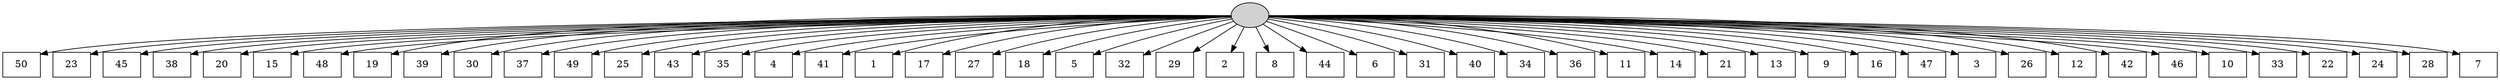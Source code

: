digraph G {
0[style=filled, fillcolor=grey82, label=""];
1[shape=box,style=filled, fillcolor=white,label="50\n"];
2[shape=box,style=filled, fillcolor=white,label="23\n"];
3[shape=box,style=filled, fillcolor=white,label="45\n"];
4[shape=box,style=filled, fillcolor=white,label="38\n"];
5[shape=box,style=filled, fillcolor=white,label="20\n"];
6[shape=box,style=filled, fillcolor=white,label="15\n"];
7[shape=box,style=filled, fillcolor=white,label="48\n"];
8[shape=box,style=filled, fillcolor=white,label="19\n"];
9[shape=box,style=filled, fillcolor=white,label="39\n"];
10[shape=box,style=filled, fillcolor=white,label="30\n"];
11[shape=box,style=filled, fillcolor=white,label="37\n"];
12[shape=box,style=filled, fillcolor=white,label="49\n"];
13[shape=box,style=filled, fillcolor=white,label="25\n"];
14[shape=box,style=filled, fillcolor=white,label="43\n"];
15[shape=box,style=filled, fillcolor=white,label="35\n"];
16[shape=box,style=filled, fillcolor=white,label="4\n"];
17[shape=box,style=filled, fillcolor=white,label="41\n"];
18[shape=box,style=filled, fillcolor=white,label="1\n"];
19[shape=box,style=filled, fillcolor=white,label="17\n"];
20[shape=box,style=filled, fillcolor=white,label="27\n"];
21[shape=box,style=filled, fillcolor=white,label="18\n"];
22[shape=box,style=filled, fillcolor=white,label="5\n"];
23[shape=box,style=filled, fillcolor=white,label="32\n"];
24[shape=box,style=filled, fillcolor=white,label="29\n"];
25[shape=box,style=filled, fillcolor=white,label="2\n"];
26[shape=box,style=filled, fillcolor=white,label="8\n"];
27[shape=box,style=filled, fillcolor=white,label="44\n"];
28[shape=box,style=filled, fillcolor=white,label="6\n"];
29[shape=box,style=filled, fillcolor=white,label="31\n"];
30[shape=box,style=filled, fillcolor=white,label="40\n"];
31[shape=box,style=filled, fillcolor=white,label="34\n"];
32[shape=box,style=filled, fillcolor=white,label="36\n"];
33[shape=box,style=filled, fillcolor=white,label="11\n"];
34[shape=box,style=filled, fillcolor=white,label="14\n"];
35[shape=box,style=filled, fillcolor=white,label="21\n"];
36[shape=box,style=filled, fillcolor=white,label="13\n"];
37[shape=box,style=filled, fillcolor=white,label="9\n"];
38[shape=box,style=filled, fillcolor=white,label="16\n"];
39[shape=box,style=filled, fillcolor=white,label="47\n"];
40[shape=box,style=filled, fillcolor=white,label="3\n"];
41[shape=box,style=filled, fillcolor=white,label="26\n"];
42[shape=box,style=filled, fillcolor=white,label="12\n"];
43[shape=box,style=filled, fillcolor=white,label="42\n"];
44[shape=box,style=filled, fillcolor=white,label="46\n"];
45[shape=box,style=filled, fillcolor=white,label="10\n"];
46[shape=box,style=filled, fillcolor=white,label="33\n"];
47[shape=box,style=filled, fillcolor=white,label="22\n"];
48[shape=box,style=filled, fillcolor=white,label="24\n"];
49[shape=box,style=filled, fillcolor=white,label="28\n"];
50[shape=box,style=filled, fillcolor=white,label="7\n"];
0->1 ;
0->2 ;
0->3 ;
0->4 ;
0->5 ;
0->6 ;
0->7 ;
0->8 ;
0->9 ;
0->10 ;
0->11 ;
0->12 ;
0->13 ;
0->14 ;
0->15 ;
0->16 ;
0->17 ;
0->18 ;
0->19 ;
0->20 ;
0->21 ;
0->22 ;
0->23 ;
0->24 ;
0->25 ;
0->26 ;
0->27 ;
0->28 ;
0->29 ;
0->30 ;
0->31 ;
0->32 ;
0->33 ;
0->34 ;
0->35 ;
0->36 ;
0->37 ;
0->38 ;
0->39 ;
0->40 ;
0->41 ;
0->42 ;
0->43 ;
0->44 ;
0->45 ;
0->46 ;
0->47 ;
0->48 ;
0->49 ;
0->50 ;
}
